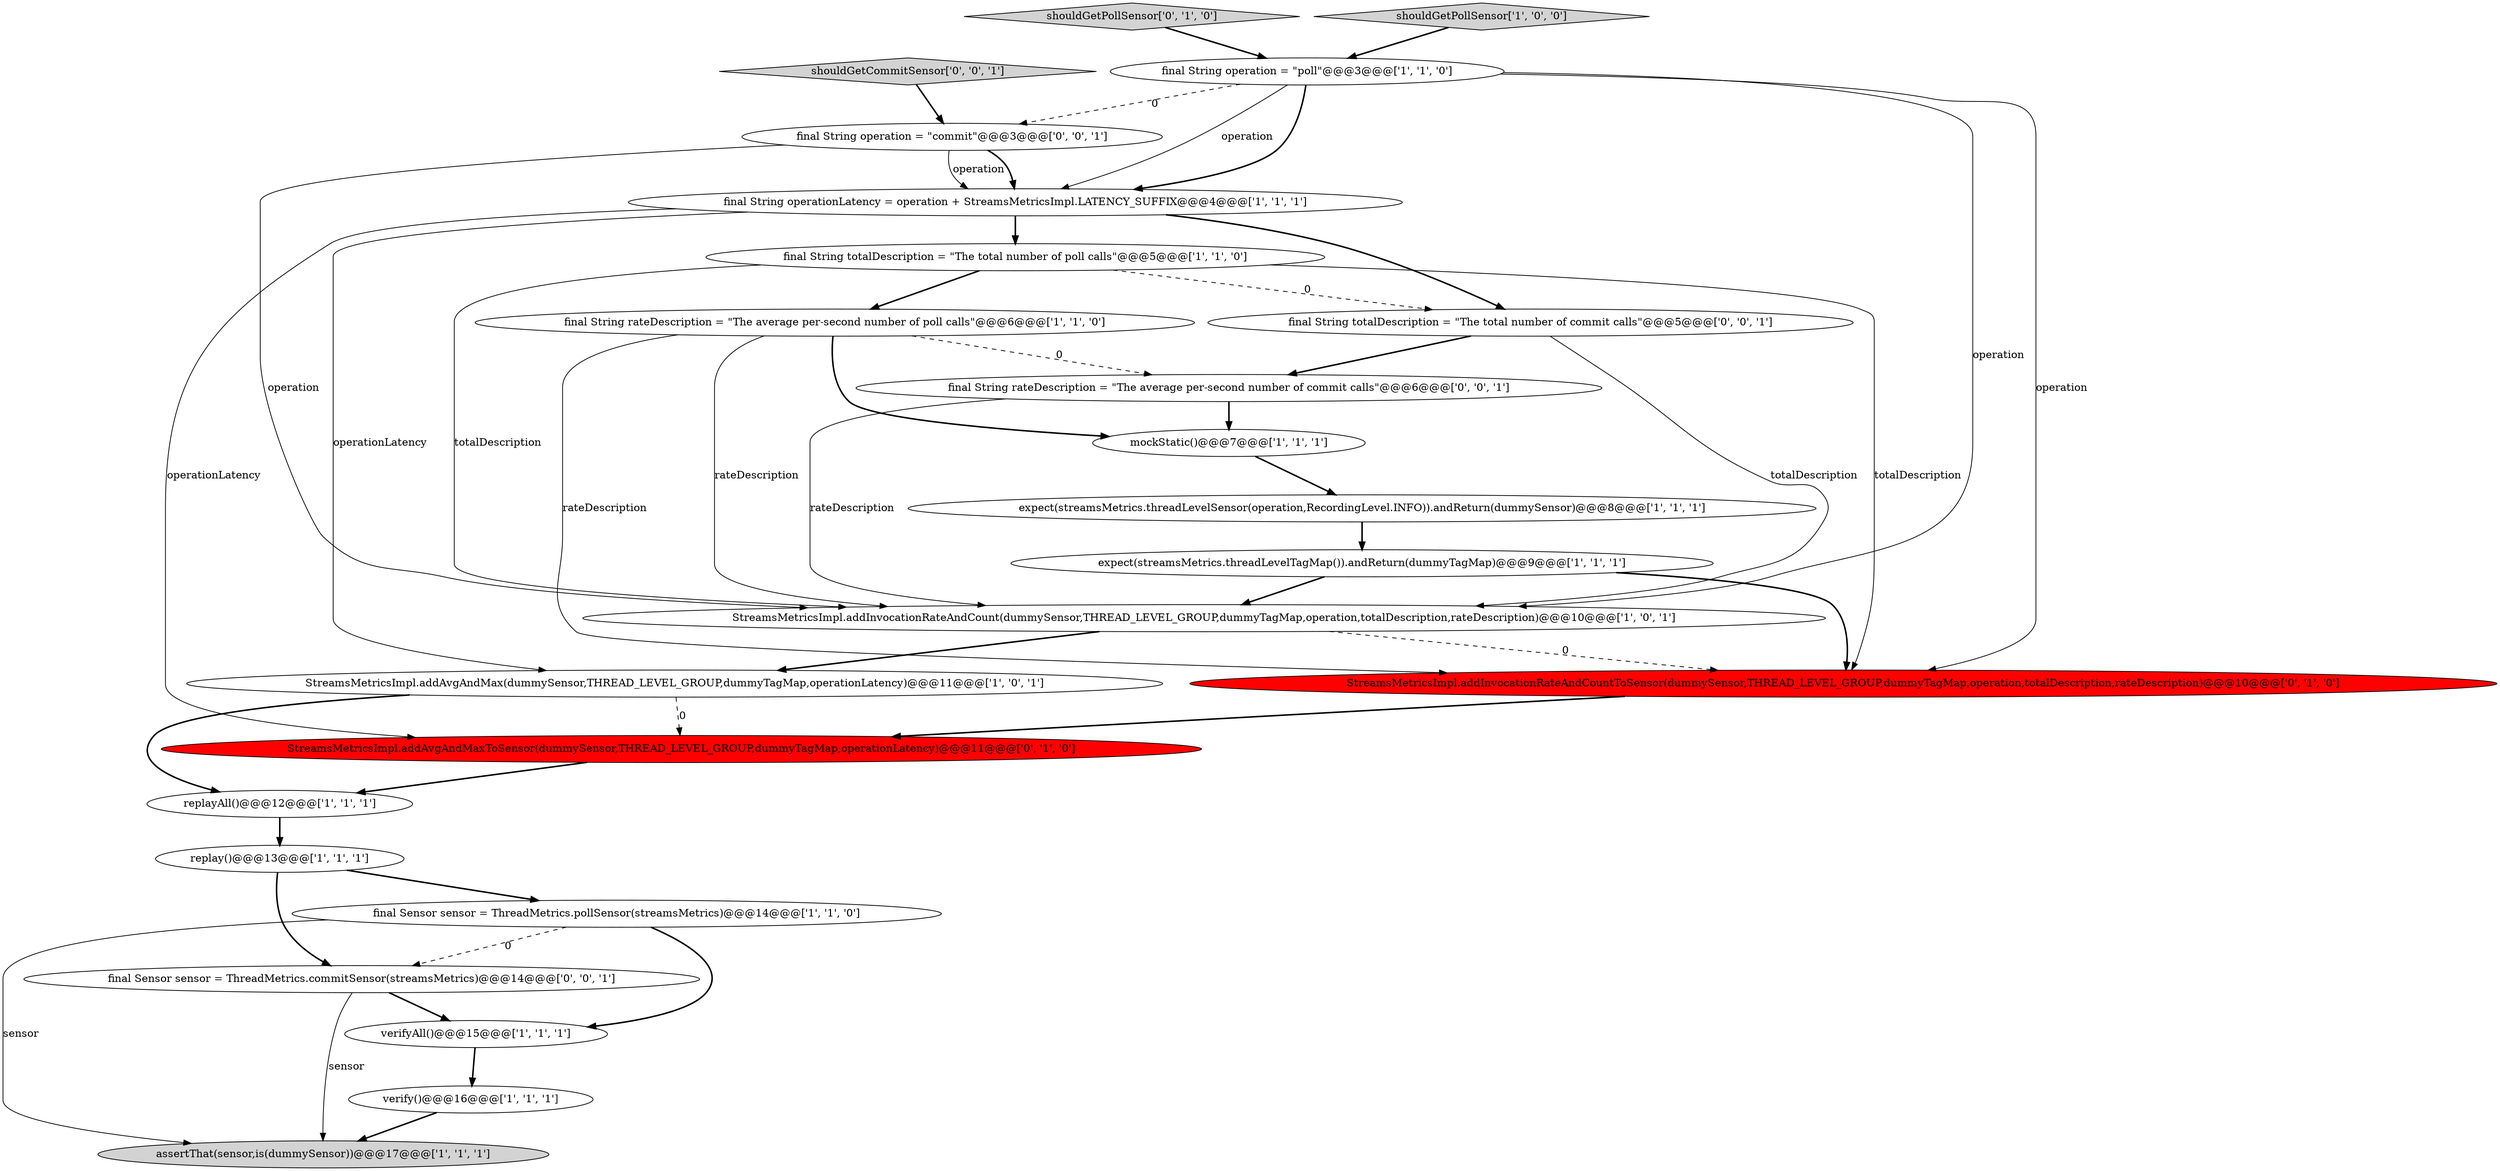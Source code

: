 digraph {
8 [style = filled, label = "assertThat(sensor,is(dummySensor))@@@17@@@['1', '1', '1']", fillcolor = lightgray, shape = ellipse image = "AAA0AAABBB1BBB"];
19 [style = filled, label = "final String operation = \"commit\"@@@3@@@['0', '0', '1']", fillcolor = white, shape = ellipse image = "AAA0AAABBB3BBB"];
20 [style = filled, label = "final String totalDescription = \"The total number of commit calls\"@@@5@@@['0', '0', '1']", fillcolor = white, shape = ellipse image = "AAA0AAABBB3BBB"];
11 [style = filled, label = "final String totalDescription = \"The total number of poll calls\"@@@5@@@['1', '1', '0']", fillcolor = white, shape = ellipse image = "AAA0AAABBB1BBB"];
22 [style = filled, label = "shouldGetCommitSensor['0', '0', '1']", fillcolor = lightgray, shape = diamond image = "AAA0AAABBB3BBB"];
14 [style = filled, label = "final String rateDescription = \"The average per-second number of poll calls\"@@@6@@@['1', '1', '0']", fillcolor = white, shape = ellipse image = "AAA0AAABBB1BBB"];
21 [style = filled, label = "final String rateDescription = \"The average per-second number of commit calls\"@@@6@@@['0', '0', '1']", fillcolor = white, shape = ellipse image = "AAA0AAABBB3BBB"];
0 [style = filled, label = "replay()@@@13@@@['1', '1', '1']", fillcolor = white, shape = ellipse image = "AAA0AAABBB1BBB"];
1 [style = filled, label = "final Sensor sensor = ThreadMetrics.pollSensor(streamsMetrics)@@@14@@@['1', '1', '0']", fillcolor = white, shape = ellipse image = "AAA0AAABBB1BBB"];
5 [style = filled, label = "final String operationLatency = operation + StreamsMetricsImpl.LATENCY_SUFFIX@@@4@@@['1', '1', '1']", fillcolor = white, shape = ellipse image = "AAA0AAABBB1BBB"];
13 [style = filled, label = "StreamsMetricsImpl.addInvocationRateAndCount(dummySensor,THREAD_LEVEL_GROUP,dummyTagMap,operation,totalDescription,rateDescription)@@@10@@@['1', '0', '1']", fillcolor = white, shape = ellipse image = "AAA0AAABBB1BBB"];
9 [style = filled, label = "expect(streamsMetrics.threadLevelTagMap()).andReturn(dummyTagMap)@@@9@@@['1', '1', '1']", fillcolor = white, shape = ellipse image = "AAA0AAABBB1BBB"];
4 [style = filled, label = "replayAll()@@@12@@@['1', '1', '1']", fillcolor = white, shape = ellipse image = "AAA0AAABBB1BBB"];
17 [style = filled, label = "StreamsMetricsImpl.addAvgAndMaxToSensor(dummySensor,THREAD_LEVEL_GROUP,dummyTagMap,operationLatency)@@@11@@@['0', '1', '0']", fillcolor = red, shape = ellipse image = "AAA1AAABBB2BBB"];
10 [style = filled, label = "expect(streamsMetrics.threadLevelSensor(operation,RecordingLevel.INFO)).andReturn(dummySensor)@@@8@@@['1', '1', '1']", fillcolor = white, shape = ellipse image = "AAA0AAABBB1BBB"];
12 [style = filled, label = "StreamsMetricsImpl.addAvgAndMax(dummySensor,THREAD_LEVEL_GROUP,dummyTagMap,operationLatency)@@@11@@@['1', '0', '1']", fillcolor = white, shape = ellipse image = "AAA0AAABBB1BBB"];
18 [style = filled, label = "shouldGetPollSensor['0', '1', '0']", fillcolor = lightgray, shape = diamond image = "AAA0AAABBB2BBB"];
23 [style = filled, label = "final Sensor sensor = ThreadMetrics.commitSensor(streamsMetrics)@@@14@@@['0', '0', '1']", fillcolor = white, shape = ellipse image = "AAA0AAABBB3BBB"];
2 [style = filled, label = "shouldGetPollSensor['1', '0', '0']", fillcolor = lightgray, shape = diamond image = "AAA0AAABBB1BBB"];
16 [style = filled, label = "StreamsMetricsImpl.addInvocationRateAndCountToSensor(dummySensor,THREAD_LEVEL_GROUP,dummyTagMap,operation,totalDescription,rateDescription)@@@10@@@['0', '1', '0']", fillcolor = red, shape = ellipse image = "AAA1AAABBB2BBB"];
15 [style = filled, label = "verifyAll()@@@15@@@['1', '1', '1']", fillcolor = white, shape = ellipse image = "AAA0AAABBB1BBB"];
3 [style = filled, label = "verify()@@@16@@@['1', '1', '1']", fillcolor = white, shape = ellipse image = "AAA0AAABBB1BBB"];
6 [style = filled, label = "final String operation = \"poll\"@@@3@@@['1', '1', '0']", fillcolor = white, shape = ellipse image = "AAA0AAABBB1BBB"];
7 [style = filled, label = "mockStatic()@@@7@@@['1', '1', '1']", fillcolor = white, shape = ellipse image = "AAA0AAABBB1BBB"];
5->12 [style = solid, label="operationLatency"];
21->13 [style = solid, label="rateDescription"];
11->20 [style = dashed, label="0"];
5->20 [style = bold, label=""];
6->5 [style = solid, label="operation"];
11->14 [style = bold, label=""];
7->10 [style = bold, label=""];
2->6 [style = bold, label=""];
22->19 [style = bold, label=""];
23->8 [style = solid, label="sensor"];
11->13 [style = solid, label="totalDescription"];
1->15 [style = bold, label=""];
19->5 [style = solid, label="operation"];
23->15 [style = bold, label=""];
12->17 [style = dashed, label="0"];
14->13 [style = solid, label="rateDescription"];
14->16 [style = solid, label="rateDescription"];
16->17 [style = bold, label=""];
6->13 [style = solid, label="operation"];
15->3 [style = bold, label=""];
9->16 [style = bold, label=""];
5->17 [style = solid, label="operationLatency"];
4->0 [style = bold, label=""];
14->7 [style = bold, label=""];
1->8 [style = solid, label="sensor"];
20->21 [style = bold, label=""];
19->5 [style = bold, label=""];
6->5 [style = bold, label=""];
13->12 [style = bold, label=""];
19->13 [style = solid, label="operation"];
0->23 [style = bold, label=""];
12->4 [style = bold, label=""];
18->6 [style = bold, label=""];
20->13 [style = solid, label="totalDescription"];
0->1 [style = bold, label=""];
3->8 [style = bold, label=""];
6->19 [style = dashed, label="0"];
11->16 [style = solid, label="totalDescription"];
6->16 [style = solid, label="operation"];
13->16 [style = dashed, label="0"];
21->7 [style = bold, label=""];
14->21 [style = dashed, label="0"];
5->11 [style = bold, label=""];
10->9 [style = bold, label=""];
1->23 [style = dashed, label="0"];
17->4 [style = bold, label=""];
9->13 [style = bold, label=""];
}
